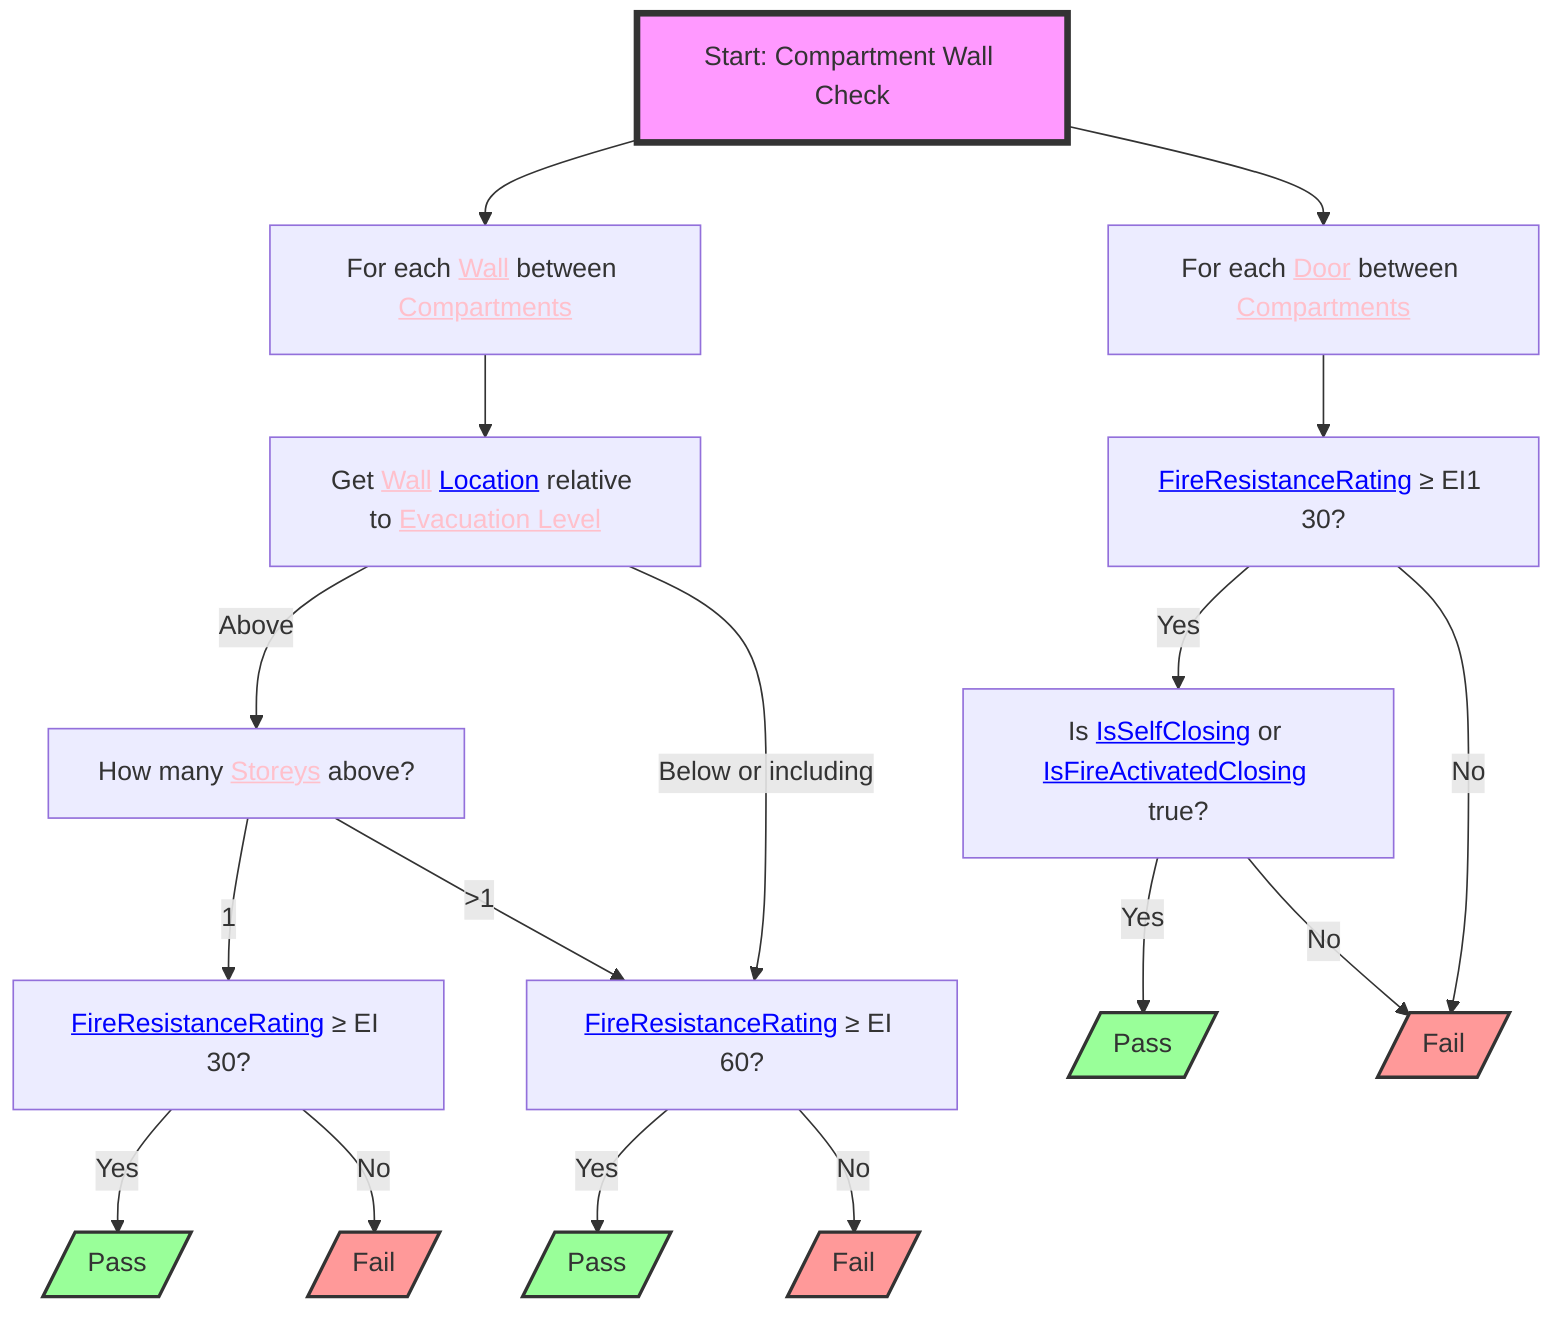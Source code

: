 flowchart TD
    S1["Start: Compartment Wall Check"] --> A["For each <a href="http://example.com/firebimbuilding#Wall" style="color:pink;">Wall</a> between <a href="http://example.com/firebimbuilding#Compartment" style="color:pink;">Compartments</a>"] & B["For each <a href="http://example.com/firebimbuilding#Door" style="color:pink;">Door</a> between <a href="http://example.com/firebimbuilding#Compartment" style="color:pink">Compartments</a>"]
    A --> C["Get <a href="http://example.com/firebimbuilding#Wall" style="color:pink;">Wall</a> <a href="http://example.com/firebimbuilding#Location" style="color:blue;">Location</a> relative to <a href="http://example.com/firebimbuilding#EvacuationLevel" style="color:pink">Evacuation Level</a>"]
    C -- Above --> D["How many <a href="http://example.com/firebimbuilding#Storey" style="color:pink;">Storeys</a> above?"]
    C -- Below or including --> G["<a href="http://example.com/firebimbuilding#FireResistanceRating" style="color:blue;">FireResistanceRating</a> ≥ EI 60?"]
    D -- 1 --> F["<a href="http://example.com/firebimbuilding#FireResistanceRating" style="color:blue;">FireResistanceRating</a> ≥ EI 30?"]
    D -- &gt;1 --> G
    F -- Yes --> H[/"Pass"/]
    F -- No --> I[/"Fail"/]
    G -- Yes --> J[/"Pass"/]
    G -- No --> K[/"Fail"/]
    B --> N["<a href="http://example.com/firebimbuilding#FireResistanceRating" style="color:blue;">FireResistanceRating</a> ≥ EI1 30?"]
    N -- Yes --> O["Is <a href="http://example.com/firebimbuilding#IsSelfClosing" style="color:blue;">IsSelfClosing</a> or <a href="http://example.com/firebimbuilding#IsFireActivatedClosing" style="color:blue">IsFireActivatedClosing</a> true?"]
    O -- Yes --> P[/"Pass"/]
    O -- No --> Q[/"Fail"/]
    N -- No --> Q

     S1:::startClass
     H:::passClass
     I:::failClass
     J:::passClass
     K:::failClass
     P:::passClass
     Q:::failClass
    classDef startClass fill:#f9f,stroke:#333,stroke-width:4px
    classDef passClass fill:#9f9,stroke:#333,stroke-width:2px
    classDef failClass fill:#f99,stroke:#333,stroke-width:2px